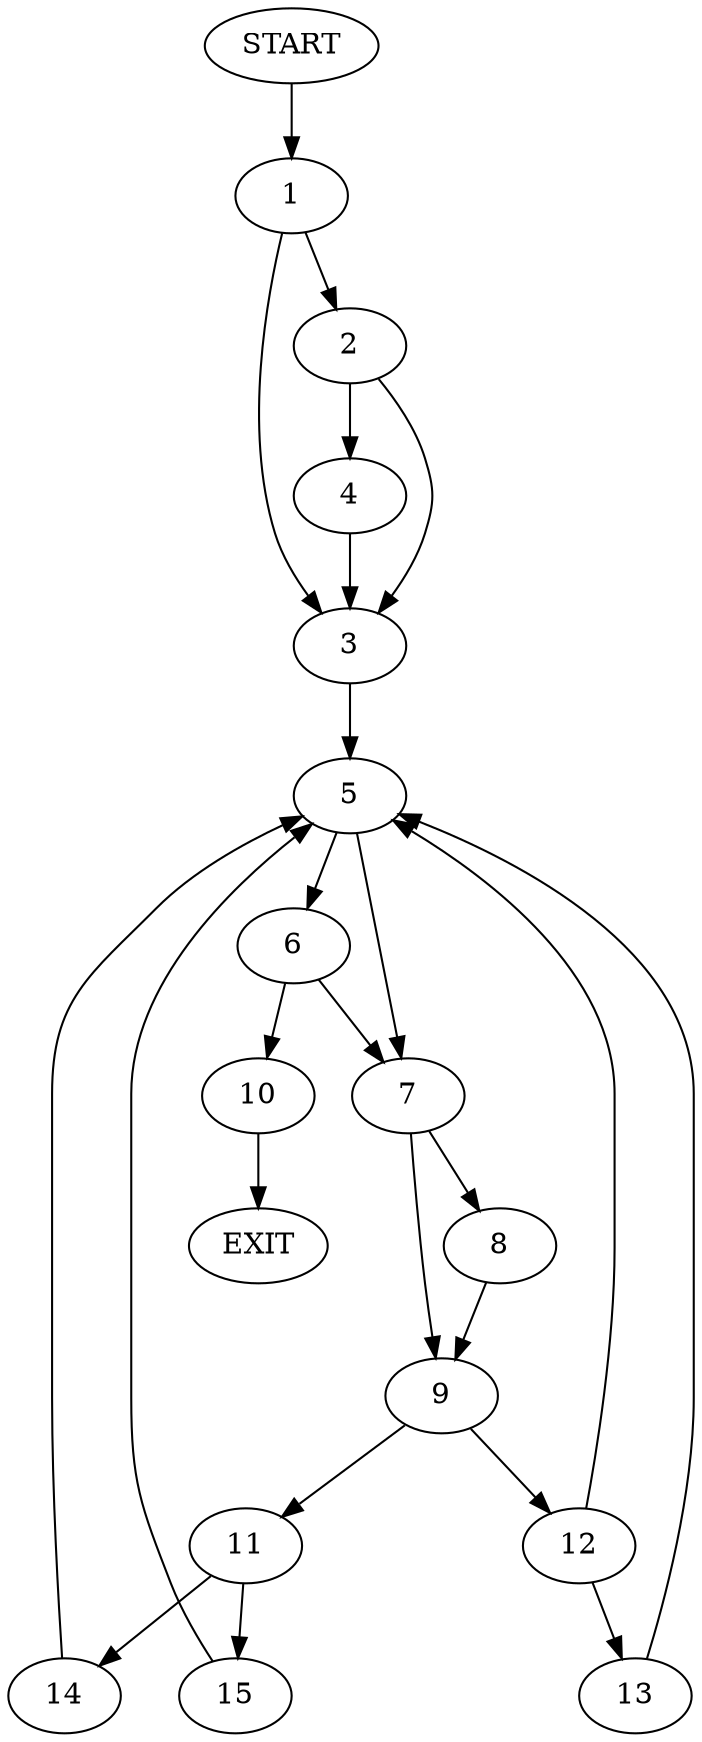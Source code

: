 digraph {
0 [label="START"]
16 [label="EXIT"]
0 -> 1
1 -> 2
1 -> 3
2 -> 4
2 -> 3
3 -> 5
4 -> 3
5 -> 6
5 -> 7
7 -> 8
7 -> 9
6 -> 10
6 -> 7
10 -> 16
8 -> 9
9 -> 11
9 -> 12
12 -> 13
12 -> 5
11 -> 14
11 -> 15
13 -> 5
15 -> 5
14 -> 5
}
